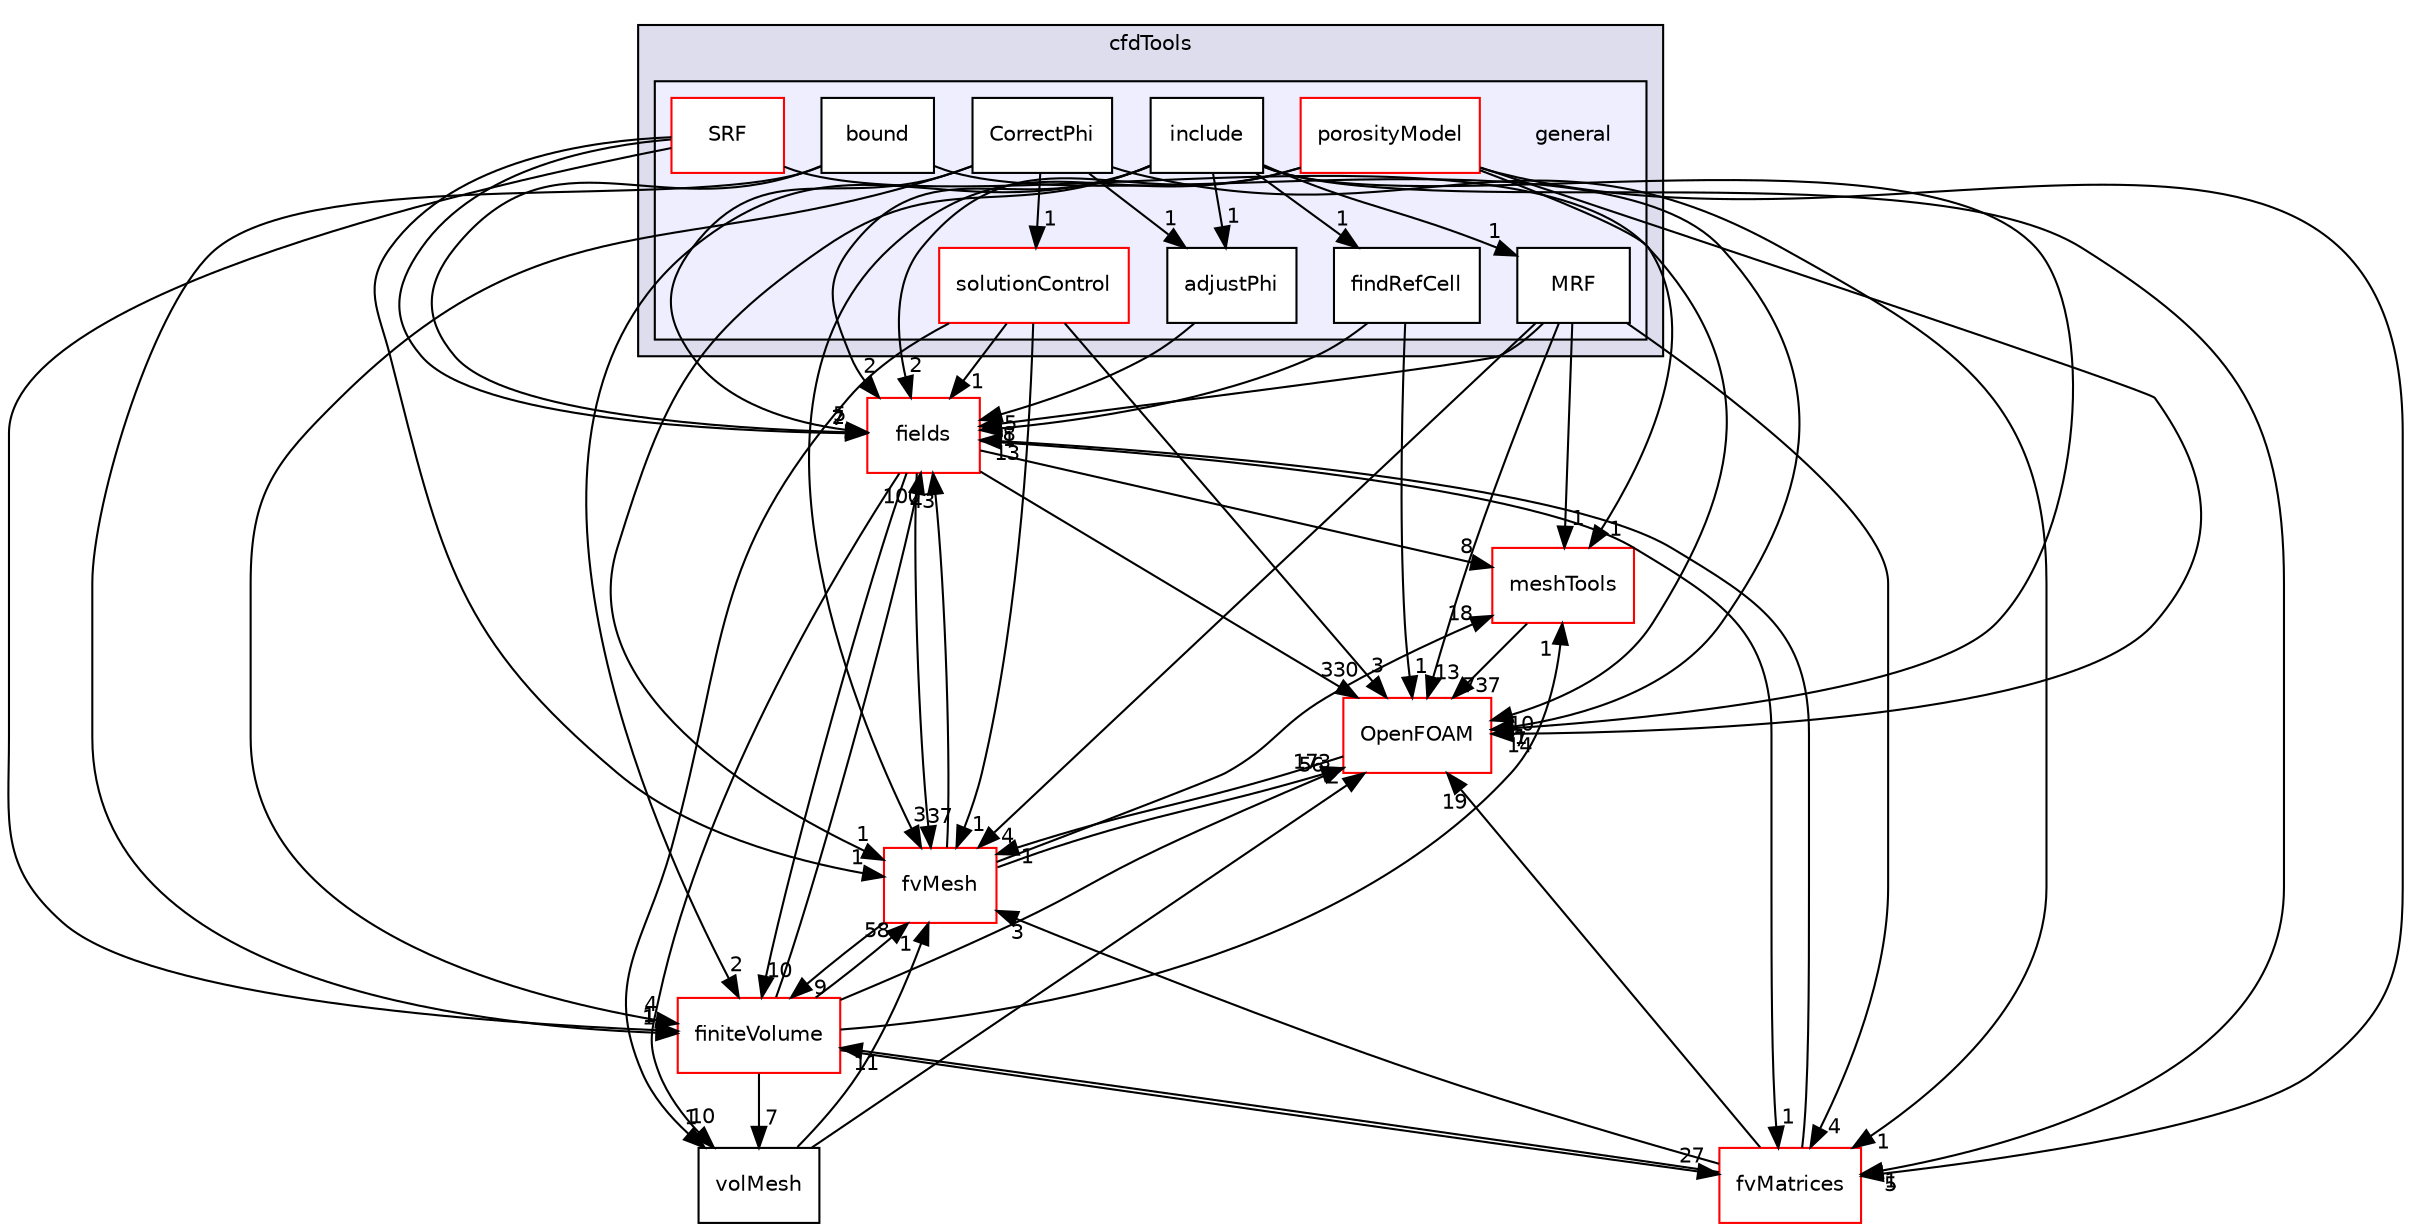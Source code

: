 digraph "src/finiteVolume/cfdTools/general" {
  bgcolor=transparent;
  compound=true
  node [ fontsize="10", fontname="Helvetica"];
  edge [ labelfontsize="10", labelfontname="Helvetica"];
  subgraph clusterdir_cc121c37a2300e902425728df0054672 {
    graph [ bgcolor="#ddddee", pencolor="black", label="cfdTools" fontname="Helvetica", fontsize="10", URL="dir_cc121c37a2300e902425728df0054672.html"]
  subgraph clusterdir_c5259e3096ae0265e0b8b287024f0a94 {
    graph [ bgcolor="#eeeeff", pencolor="black", label="" URL="dir_c5259e3096ae0265e0b8b287024f0a94.html"];
    dir_c5259e3096ae0265e0b8b287024f0a94 [shape=plaintext label="general"];
    dir_b649eb2a14c57dc8823306833936b196 [shape=box label="adjustPhi" color="black" fillcolor="white" style="filled" URL="dir_b649eb2a14c57dc8823306833936b196.html"];
    dir_4a7273c9c965c9f66ec9d283e8c390ec [shape=box label="bound" color="black" fillcolor="white" style="filled" URL="dir_4a7273c9c965c9f66ec9d283e8c390ec.html"];
    dir_6f4bfd6e4989f6e5a90dd2f053d4804b [shape=box label="CorrectPhi" color="black" fillcolor="white" style="filled" URL="dir_6f4bfd6e4989f6e5a90dd2f053d4804b.html"];
    dir_d24eedb9787c0ff52a4911e62c86e5d9 [shape=box label="findRefCell" color="black" fillcolor="white" style="filled" URL="dir_d24eedb9787c0ff52a4911e62c86e5d9.html"];
    dir_9575698abc4fe4969f62a525fb1da5bf [shape=box label="include" color="black" fillcolor="white" style="filled" URL="dir_9575698abc4fe4969f62a525fb1da5bf.html"];
    dir_7243b91d400958ed995c5f462ce86dc2 [shape=box label="MRF" color="black" fillcolor="white" style="filled" URL="dir_7243b91d400958ed995c5f462ce86dc2.html"];
    dir_7f71c2789b87b2ecdc8be24284257b05 [shape=box label="porosityModel" color="red" fillcolor="white" style="filled" URL="dir_7f71c2789b87b2ecdc8be24284257b05.html"];
    dir_e111b7571eb84571841d37972aec8430 [shape=box label="solutionControl" color="red" fillcolor="white" style="filled" URL="dir_e111b7571eb84571841d37972aec8430.html"];
    dir_64d089819bb46d4ae7248726dbfc6926 [shape=box label="SRF" color="red" fillcolor="white" style="filled" URL="dir_64d089819bb46d4ae7248726dbfc6926.html"];
  }
  }
  dir_25ab4a83a983f7bb7a38b7f63bb141b7 [shape=box label="fields" color="red" URL="dir_25ab4a83a983f7bb7a38b7f63bb141b7.html"];
  dir_ae30ad0bef50cf391b24c614251bb9fd [shape=box label="meshTools" color="red" URL="dir_ae30ad0bef50cf391b24c614251bb9fd.html"];
  dir_2ea871e4defbdbd60808750cae643c63 [shape=box label="finiteVolume" color="red" URL="dir_2ea871e4defbdbd60808750cae643c63.html"];
  dir_1a4209badf8dc5d7c181708103efea60 [shape=box label="volMesh" URL="dir_1a4209badf8dc5d7c181708103efea60.html"];
  dir_c382fa095c9c33d8673c0dd60aaef275 [shape=box label="fvMesh" color="red" URL="dir_c382fa095c9c33d8673c0dd60aaef275.html"];
  dir_c5473ff19b20e6ec4dfe5c310b3778a8 [shape=box label="OpenFOAM" color="red" URL="dir_c5473ff19b20e6ec4dfe5c310b3778a8.html"];
  dir_5d57e3901430bcc99a7ddac11a899224 [shape=box label="fvMatrices" color="red" URL="dir_5d57e3901430bcc99a7ddac11a899224.html"];
  dir_64d089819bb46d4ae7248726dbfc6926->dir_25ab4a83a983f7bb7a38b7f63bb141b7 [headlabel="7", labeldistance=1.5 headhref="dir_000905_000917.html"];
  dir_64d089819bb46d4ae7248726dbfc6926->dir_2ea871e4defbdbd60808750cae643c63 [headlabel="1", labeldistance=1.5 headhref="dir_000905_001039.html"];
  dir_64d089819bb46d4ae7248726dbfc6926->dir_c382fa095c9c33d8673c0dd60aaef275 [headlabel="1", labeldistance=1.5 headhref="dir_000905_001100.html"];
  dir_64d089819bb46d4ae7248726dbfc6926->dir_c5473ff19b20e6ec4dfe5c310b3778a8 [headlabel="10", labeldistance=1.5 headhref="dir_000905_001873.html"];
  dir_6f4bfd6e4989f6e5a90dd2f053d4804b->dir_25ab4a83a983f7bb7a38b7f63bb141b7 [headlabel="5", labeldistance=1.5 headhref="dir_000887_000917.html"];
  dir_6f4bfd6e4989f6e5a90dd2f053d4804b->dir_2ea871e4defbdbd60808750cae643c63 [headlabel="4", labeldistance=1.5 headhref="dir_000887_001039.html"];
  dir_6f4bfd6e4989f6e5a90dd2f053d4804b->dir_b649eb2a14c57dc8823306833936b196 [headlabel="1", labeldistance=1.5 headhref="dir_000887_000885.html"];
  dir_6f4bfd6e4989f6e5a90dd2f053d4804b->dir_e111b7571eb84571841d37972aec8430 [headlabel="1", labeldistance=1.5 headhref="dir_000887_000900.html"];
  dir_6f4bfd6e4989f6e5a90dd2f053d4804b->dir_5d57e3901430bcc99a7ddac11a899224 [headlabel="1", labeldistance=1.5 headhref="dir_000887_001092.html"];
  dir_d24eedb9787c0ff52a4911e62c86e5d9->dir_25ab4a83a983f7bb7a38b7f63bb141b7 [headlabel="1", labeldistance=1.5 headhref="dir_000888_000917.html"];
  dir_d24eedb9787c0ff52a4911e62c86e5d9->dir_c5473ff19b20e6ec4dfe5c310b3778a8 [headlabel="1", labeldistance=1.5 headhref="dir_000888_001873.html"];
  dir_25ab4a83a983f7bb7a38b7f63bb141b7->dir_ae30ad0bef50cf391b24c614251bb9fd [headlabel="8", labeldistance=1.5 headhref="dir_000917_001727.html"];
  dir_25ab4a83a983f7bb7a38b7f63bb141b7->dir_2ea871e4defbdbd60808750cae643c63 [headlabel="10", labeldistance=1.5 headhref="dir_000917_001039.html"];
  dir_25ab4a83a983f7bb7a38b7f63bb141b7->dir_1a4209badf8dc5d7c181708103efea60 [headlabel="10", labeldistance=1.5 headhref="dir_000917_001246.html"];
  dir_25ab4a83a983f7bb7a38b7f63bb141b7->dir_c382fa095c9c33d8673c0dd60aaef275 [headlabel="37", labeldistance=1.5 headhref="dir_000917_001100.html"];
  dir_25ab4a83a983f7bb7a38b7f63bb141b7->dir_c5473ff19b20e6ec4dfe5c310b3778a8 [headlabel="330", labeldistance=1.5 headhref="dir_000917_001873.html"];
  dir_25ab4a83a983f7bb7a38b7f63bb141b7->dir_5d57e3901430bcc99a7ddac11a899224 [headlabel="1", labeldistance=1.5 headhref="dir_000917_001092.html"];
  dir_ae30ad0bef50cf391b24c614251bb9fd->dir_c5473ff19b20e6ec4dfe5c310b3778a8 [headlabel="737", labeldistance=1.5 headhref="dir_001727_001873.html"];
  dir_2ea871e4defbdbd60808750cae643c63->dir_25ab4a83a983f7bb7a38b7f63bb141b7 [headlabel="100", labeldistance=1.5 headhref="dir_001039_000917.html"];
  dir_2ea871e4defbdbd60808750cae643c63->dir_ae30ad0bef50cf391b24c614251bb9fd [headlabel="1", labeldistance=1.5 headhref="dir_001039_001727.html"];
  dir_2ea871e4defbdbd60808750cae643c63->dir_1a4209badf8dc5d7c181708103efea60 [headlabel="7", labeldistance=1.5 headhref="dir_001039_001246.html"];
  dir_2ea871e4defbdbd60808750cae643c63->dir_c382fa095c9c33d8673c0dd60aaef275 [headlabel="58", labeldistance=1.5 headhref="dir_001039_001100.html"];
  dir_2ea871e4defbdbd60808750cae643c63->dir_c5473ff19b20e6ec4dfe5c310b3778a8 [headlabel="56", labeldistance=1.5 headhref="dir_001039_001873.html"];
  dir_2ea871e4defbdbd60808750cae643c63->dir_5d57e3901430bcc99a7ddac11a899224 [headlabel="27", labeldistance=1.5 headhref="dir_001039_001092.html"];
  dir_1a4209badf8dc5d7c181708103efea60->dir_c382fa095c9c33d8673c0dd60aaef275 [headlabel="1", labeldistance=1.5 headhref="dir_001246_001100.html"];
  dir_1a4209badf8dc5d7c181708103efea60->dir_c5473ff19b20e6ec4dfe5c310b3778a8 [headlabel="2", labeldistance=1.5 headhref="dir_001246_001873.html"];
  dir_b649eb2a14c57dc8823306833936b196->dir_25ab4a83a983f7bb7a38b7f63bb141b7 [headlabel="5", labeldistance=1.5 headhref="dir_000885_000917.html"];
  dir_7f71c2789b87b2ecdc8be24284257b05->dir_25ab4a83a983f7bb7a38b7f63bb141b7 [headlabel="2", labeldistance=1.5 headhref="dir_000891_000917.html"];
  dir_7f71c2789b87b2ecdc8be24284257b05->dir_ae30ad0bef50cf391b24c614251bb9fd [headlabel="1", labeldistance=1.5 headhref="dir_000891_001727.html"];
  dir_7f71c2789b87b2ecdc8be24284257b05->dir_c382fa095c9c33d8673c0dd60aaef275 [headlabel="3", labeldistance=1.5 headhref="dir_000891_001100.html"];
  dir_7f71c2789b87b2ecdc8be24284257b05->dir_c5473ff19b20e6ec4dfe5c310b3778a8 [headlabel="14", labeldistance=1.5 headhref="dir_000891_001873.html"];
  dir_7f71c2789b87b2ecdc8be24284257b05->dir_5d57e3901430bcc99a7ddac11a899224 [headlabel="5", labeldistance=1.5 headhref="dir_000891_001092.html"];
  dir_c382fa095c9c33d8673c0dd60aaef275->dir_25ab4a83a983f7bb7a38b7f63bb141b7 [headlabel="43", labeldistance=1.5 headhref="dir_001100_000917.html"];
  dir_c382fa095c9c33d8673c0dd60aaef275->dir_ae30ad0bef50cf391b24c614251bb9fd [headlabel="18", labeldistance=1.5 headhref="dir_001100_001727.html"];
  dir_c382fa095c9c33d8673c0dd60aaef275->dir_2ea871e4defbdbd60808750cae643c63 [headlabel="9", labeldistance=1.5 headhref="dir_001100_001039.html"];
  dir_c382fa095c9c33d8673c0dd60aaef275->dir_c5473ff19b20e6ec4dfe5c310b3778a8 [headlabel="173", labeldistance=1.5 headhref="dir_001100_001873.html"];
  dir_9575698abc4fe4969f62a525fb1da5bf->dir_d24eedb9787c0ff52a4911e62c86e5d9 [headlabel="1", labeldistance=1.5 headhref="dir_000889_000888.html"];
  dir_9575698abc4fe4969f62a525fb1da5bf->dir_25ab4a83a983f7bb7a38b7f63bb141b7 [headlabel="2", labeldistance=1.5 headhref="dir_000889_000917.html"];
  dir_9575698abc4fe4969f62a525fb1da5bf->dir_2ea871e4defbdbd60808750cae643c63 [headlabel="2", labeldistance=1.5 headhref="dir_000889_001039.html"];
  dir_9575698abc4fe4969f62a525fb1da5bf->dir_b649eb2a14c57dc8823306833936b196 [headlabel="1", labeldistance=1.5 headhref="dir_000889_000885.html"];
  dir_9575698abc4fe4969f62a525fb1da5bf->dir_c382fa095c9c33d8673c0dd60aaef275 [headlabel="1", labeldistance=1.5 headhref="dir_000889_001100.html"];
  dir_9575698abc4fe4969f62a525fb1da5bf->dir_7243b91d400958ed995c5f462ce86dc2 [headlabel="1", labeldistance=1.5 headhref="dir_000889_000890.html"];
  dir_9575698abc4fe4969f62a525fb1da5bf->dir_c5473ff19b20e6ec4dfe5c310b3778a8 [headlabel="7", labeldistance=1.5 headhref="dir_000889_001873.html"];
  dir_9575698abc4fe4969f62a525fb1da5bf->dir_5d57e3901430bcc99a7ddac11a899224 [headlabel="1", labeldistance=1.5 headhref="dir_000889_001092.html"];
  dir_e111b7571eb84571841d37972aec8430->dir_25ab4a83a983f7bb7a38b7f63bb141b7 [headlabel="1", labeldistance=1.5 headhref="dir_000900_000917.html"];
  dir_e111b7571eb84571841d37972aec8430->dir_1a4209badf8dc5d7c181708103efea60 [headlabel="1", labeldistance=1.5 headhref="dir_000900_001246.html"];
  dir_e111b7571eb84571841d37972aec8430->dir_c382fa095c9c33d8673c0dd60aaef275 [headlabel="1", labeldistance=1.5 headhref="dir_000900_001100.html"];
  dir_e111b7571eb84571841d37972aec8430->dir_c5473ff19b20e6ec4dfe5c310b3778a8 [headlabel="3", labeldistance=1.5 headhref="dir_000900_001873.html"];
  dir_7243b91d400958ed995c5f462ce86dc2->dir_25ab4a83a983f7bb7a38b7f63bb141b7 [headlabel="8", labeldistance=1.5 headhref="dir_000890_000917.html"];
  dir_7243b91d400958ed995c5f462ce86dc2->dir_ae30ad0bef50cf391b24c614251bb9fd [headlabel="1", labeldistance=1.5 headhref="dir_000890_001727.html"];
  dir_7243b91d400958ed995c5f462ce86dc2->dir_c382fa095c9c33d8673c0dd60aaef275 [headlabel="4", labeldistance=1.5 headhref="dir_000890_001100.html"];
  dir_7243b91d400958ed995c5f462ce86dc2->dir_c5473ff19b20e6ec4dfe5c310b3778a8 [headlabel="13", labeldistance=1.5 headhref="dir_000890_001873.html"];
  dir_7243b91d400958ed995c5f462ce86dc2->dir_5d57e3901430bcc99a7ddac11a899224 [headlabel="4", labeldistance=1.5 headhref="dir_000890_001092.html"];
  dir_c5473ff19b20e6ec4dfe5c310b3778a8->dir_c382fa095c9c33d8673c0dd60aaef275 [headlabel="1", labeldistance=1.5 headhref="dir_001873_001100.html"];
  dir_5d57e3901430bcc99a7ddac11a899224->dir_25ab4a83a983f7bb7a38b7f63bb141b7 [headlabel="13", labeldistance=1.5 headhref="dir_001092_000917.html"];
  dir_5d57e3901430bcc99a7ddac11a899224->dir_2ea871e4defbdbd60808750cae643c63 [headlabel="11", labeldistance=1.5 headhref="dir_001092_001039.html"];
  dir_5d57e3901430bcc99a7ddac11a899224->dir_c382fa095c9c33d8673c0dd60aaef275 [headlabel="3", labeldistance=1.5 headhref="dir_001092_001100.html"];
  dir_5d57e3901430bcc99a7ddac11a899224->dir_c5473ff19b20e6ec4dfe5c310b3778a8 [headlabel="19", labeldistance=1.5 headhref="dir_001092_001873.html"];
  dir_4a7273c9c965c9f66ec9d283e8c390ec->dir_25ab4a83a983f7bb7a38b7f63bb141b7 [headlabel="2", labeldistance=1.5 headhref="dir_000886_000917.html"];
  dir_4a7273c9c965c9f66ec9d283e8c390ec->dir_2ea871e4defbdbd60808750cae643c63 [headlabel="1", labeldistance=1.5 headhref="dir_000886_001039.html"];
  dir_4a7273c9c965c9f66ec9d283e8c390ec->dir_c5473ff19b20e6ec4dfe5c310b3778a8 [headlabel="1", labeldistance=1.5 headhref="dir_000886_001873.html"];
}
